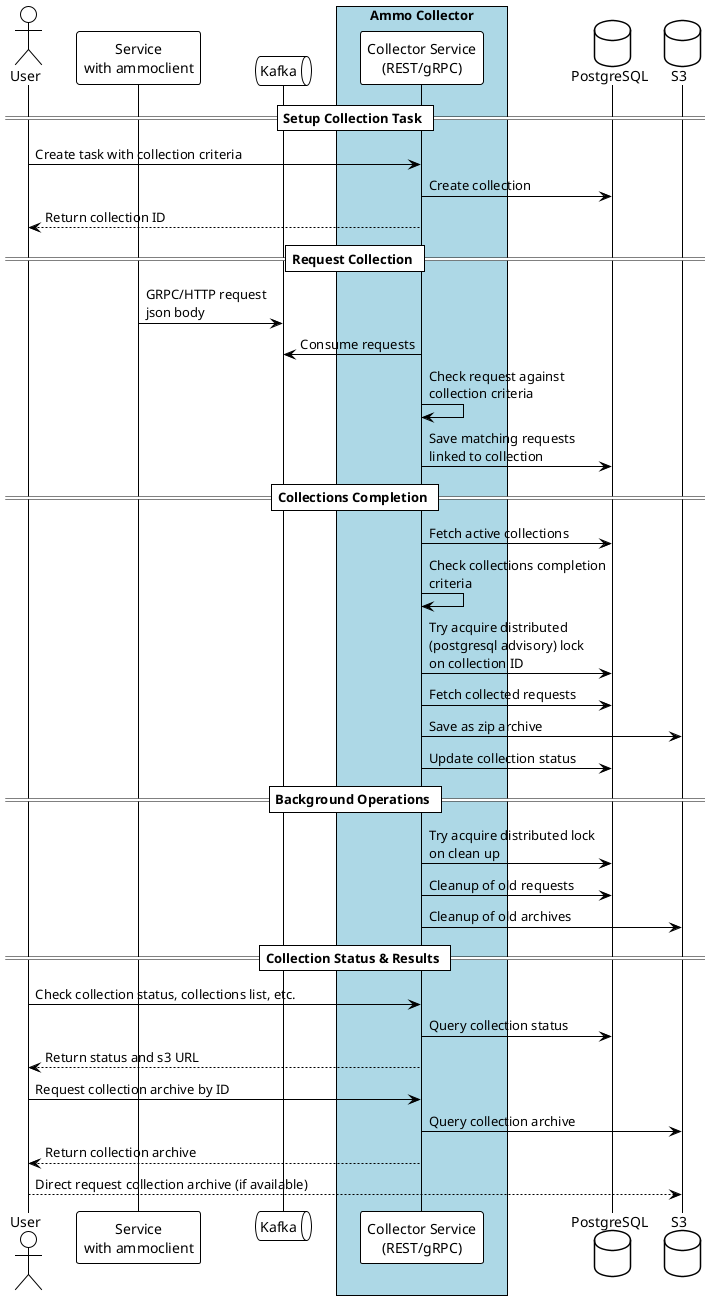 @startuml
!theme plain
skinparam backgroundColor white
skinparam ParticipantPadding 20
skinparam BoxPadding 10

actor "User" as user
participant "Service\nwith ammoclient" as client
queue "Kafka" as kafka
box "Ammo Collector" #LightBlue    
    participant "Collector Service\n(REST/gRPC)" as collector
end box
database "PostgreSQL" as postgres
database "S3" as s3

== Setup Collection Task ==
user -> collector: Create task with collection criteria
collector -> postgres: Create collection
collector --> user: Return collection ID

== Request Collection ==
client -> kafka: GRPC/HTTP request\njson body
collector -> kafka: Consume requests
collector -> collector: Check request against\ncollection criteria
collector -> postgres: Save matching requests\nlinked to collection


== Collections Completion ==
collector -> postgres: Fetch active collections
collector -> collector: Check collections completion\ncriteria
collector -> postgres: Try acquire distributed\n(postgresql advisory) lock\non collection ID
collector -> postgres: Fetch collected requests
collector -> s3: Save as zip archive
collector -> postgres: Update collection status

== Background Operations ==
collector -> postgres: Try acquire distributed lock\non clean up
collector -> postgres: Cleanup of old requests
collector -> s3: Cleanup of old archives

== Collection Status & Results ==
user -> collector: Check collection status, collections list, etc.
collector -> postgres: Query collection status
collector --> user: Return status and s3 URL

user -> collector: Request collection archive by ID
collector -> s3: Query collection archive
collector --> user: Return collection archive
user --> s3: Direct request collection archive (if available)

@enduml
